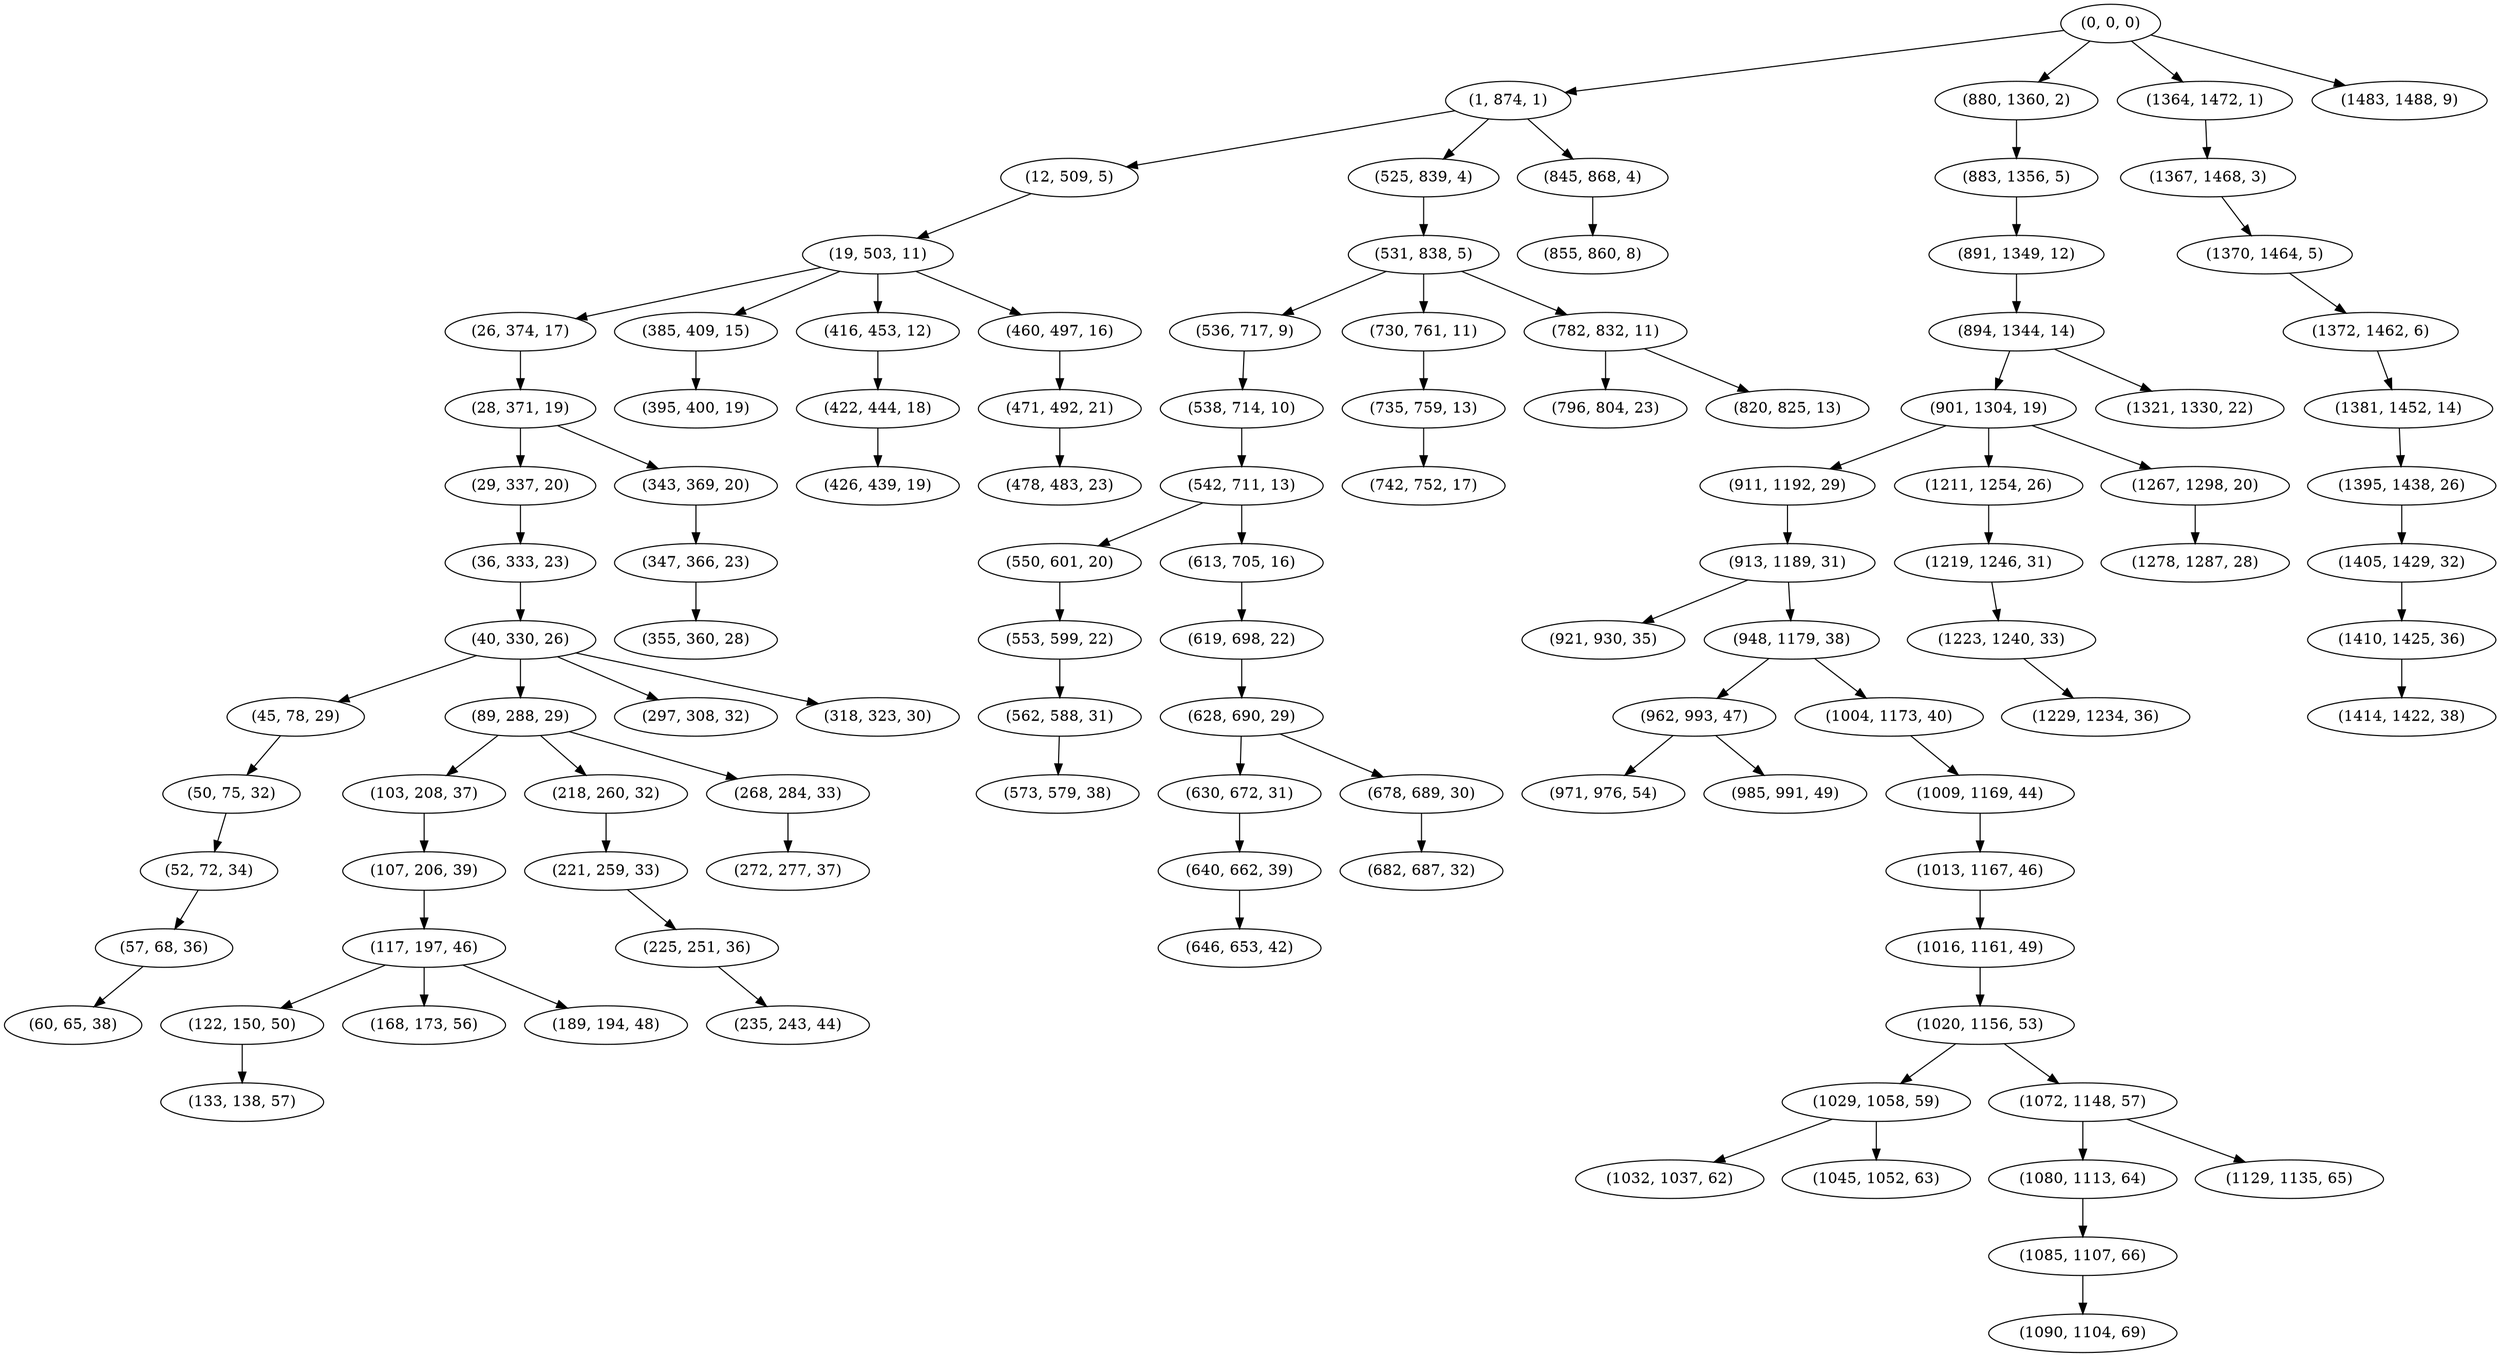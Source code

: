 digraph tree {
    "(0, 0, 0)";
    "(1, 874, 1)";
    "(12, 509, 5)";
    "(19, 503, 11)";
    "(26, 374, 17)";
    "(28, 371, 19)";
    "(29, 337, 20)";
    "(36, 333, 23)";
    "(40, 330, 26)";
    "(45, 78, 29)";
    "(50, 75, 32)";
    "(52, 72, 34)";
    "(57, 68, 36)";
    "(60, 65, 38)";
    "(89, 288, 29)";
    "(103, 208, 37)";
    "(107, 206, 39)";
    "(117, 197, 46)";
    "(122, 150, 50)";
    "(133, 138, 57)";
    "(168, 173, 56)";
    "(189, 194, 48)";
    "(218, 260, 32)";
    "(221, 259, 33)";
    "(225, 251, 36)";
    "(235, 243, 44)";
    "(268, 284, 33)";
    "(272, 277, 37)";
    "(297, 308, 32)";
    "(318, 323, 30)";
    "(343, 369, 20)";
    "(347, 366, 23)";
    "(355, 360, 28)";
    "(385, 409, 15)";
    "(395, 400, 19)";
    "(416, 453, 12)";
    "(422, 444, 18)";
    "(426, 439, 19)";
    "(460, 497, 16)";
    "(471, 492, 21)";
    "(478, 483, 23)";
    "(525, 839, 4)";
    "(531, 838, 5)";
    "(536, 717, 9)";
    "(538, 714, 10)";
    "(542, 711, 13)";
    "(550, 601, 20)";
    "(553, 599, 22)";
    "(562, 588, 31)";
    "(573, 579, 38)";
    "(613, 705, 16)";
    "(619, 698, 22)";
    "(628, 690, 29)";
    "(630, 672, 31)";
    "(640, 662, 39)";
    "(646, 653, 42)";
    "(678, 689, 30)";
    "(682, 687, 32)";
    "(730, 761, 11)";
    "(735, 759, 13)";
    "(742, 752, 17)";
    "(782, 832, 11)";
    "(796, 804, 23)";
    "(820, 825, 13)";
    "(845, 868, 4)";
    "(855, 860, 8)";
    "(880, 1360, 2)";
    "(883, 1356, 5)";
    "(891, 1349, 12)";
    "(894, 1344, 14)";
    "(901, 1304, 19)";
    "(911, 1192, 29)";
    "(913, 1189, 31)";
    "(921, 930, 35)";
    "(948, 1179, 38)";
    "(962, 993, 47)";
    "(971, 976, 54)";
    "(985, 991, 49)";
    "(1004, 1173, 40)";
    "(1009, 1169, 44)";
    "(1013, 1167, 46)";
    "(1016, 1161, 49)";
    "(1020, 1156, 53)";
    "(1029, 1058, 59)";
    "(1032, 1037, 62)";
    "(1045, 1052, 63)";
    "(1072, 1148, 57)";
    "(1080, 1113, 64)";
    "(1085, 1107, 66)";
    "(1090, 1104, 69)";
    "(1129, 1135, 65)";
    "(1211, 1254, 26)";
    "(1219, 1246, 31)";
    "(1223, 1240, 33)";
    "(1229, 1234, 36)";
    "(1267, 1298, 20)";
    "(1278, 1287, 28)";
    "(1321, 1330, 22)";
    "(1364, 1472, 1)";
    "(1367, 1468, 3)";
    "(1370, 1464, 5)";
    "(1372, 1462, 6)";
    "(1381, 1452, 14)";
    "(1395, 1438, 26)";
    "(1405, 1429, 32)";
    "(1410, 1425, 36)";
    "(1414, 1422, 38)";
    "(1483, 1488, 9)";
    "(0, 0, 0)" -> "(1, 874, 1)";
    "(0, 0, 0)" -> "(880, 1360, 2)";
    "(0, 0, 0)" -> "(1364, 1472, 1)";
    "(0, 0, 0)" -> "(1483, 1488, 9)";
    "(1, 874, 1)" -> "(12, 509, 5)";
    "(1, 874, 1)" -> "(525, 839, 4)";
    "(1, 874, 1)" -> "(845, 868, 4)";
    "(12, 509, 5)" -> "(19, 503, 11)";
    "(19, 503, 11)" -> "(26, 374, 17)";
    "(19, 503, 11)" -> "(385, 409, 15)";
    "(19, 503, 11)" -> "(416, 453, 12)";
    "(19, 503, 11)" -> "(460, 497, 16)";
    "(26, 374, 17)" -> "(28, 371, 19)";
    "(28, 371, 19)" -> "(29, 337, 20)";
    "(28, 371, 19)" -> "(343, 369, 20)";
    "(29, 337, 20)" -> "(36, 333, 23)";
    "(36, 333, 23)" -> "(40, 330, 26)";
    "(40, 330, 26)" -> "(45, 78, 29)";
    "(40, 330, 26)" -> "(89, 288, 29)";
    "(40, 330, 26)" -> "(297, 308, 32)";
    "(40, 330, 26)" -> "(318, 323, 30)";
    "(45, 78, 29)" -> "(50, 75, 32)";
    "(50, 75, 32)" -> "(52, 72, 34)";
    "(52, 72, 34)" -> "(57, 68, 36)";
    "(57, 68, 36)" -> "(60, 65, 38)";
    "(89, 288, 29)" -> "(103, 208, 37)";
    "(89, 288, 29)" -> "(218, 260, 32)";
    "(89, 288, 29)" -> "(268, 284, 33)";
    "(103, 208, 37)" -> "(107, 206, 39)";
    "(107, 206, 39)" -> "(117, 197, 46)";
    "(117, 197, 46)" -> "(122, 150, 50)";
    "(117, 197, 46)" -> "(168, 173, 56)";
    "(117, 197, 46)" -> "(189, 194, 48)";
    "(122, 150, 50)" -> "(133, 138, 57)";
    "(218, 260, 32)" -> "(221, 259, 33)";
    "(221, 259, 33)" -> "(225, 251, 36)";
    "(225, 251, 36)" -> "(235, 243, 44)";
    "(268, 284, 33)" -> "(272, 277, 37)";
    "(343, 369, 20)" -> "(347, 366, 23)";
    "(347, 366, 23)" -> "(355, 360, 28)";
    "(385, 409, 15)" -> "(395, 400, 19)";
    "(416, 453, 12)" -> "(422, 444, 18)";
    "(422, 444, 18)" -> "(426, 439, 19)";
    "(460, 497, 16)" -> "(471, 492, 21)";
    "(471, 492, 21)" -> "(478, 483, 23)";
    "(525, 839, 4)" -> "(531, 838, 5)";
    "(531, 838, 5)" -> "(536, 717, 9)";
    "(531, 838, 5)" -> "(730, 761, 11)";
    "(531, 838, 5)" -> "(782, 832, 11)";
    "(536, 717, 9)" -> "(538, 714, 10)";
    "(538, 714, 10)" -> "(542, 711, 13)";
    "(542, 711, 13)" -> "(550, 601, 20)";
    "(542, 711, 13)" -> "(613, 705, 16)";
    "(550, 601, 20)" -> "(553, 599, 22)";
    "(553, 599, 22)" -> "(562, 588, 31)";
    "(562, 588, 31)" -> "(573, 579, 38)";
    "(613, 705, 16)" -> "(619, 698, 22)";
    "(619, 698, 22)" -> "(628, 690, 29)";
    "(628, 690, 29)" -> "(630, 672, 31)";
    "(628, 690, 29)" -> "(678, 689, 30)";
    "(630, 672, 31)" -> "(640, 662, 39)";
    "(640, 662, 39)" -> "(646, 653, 42)";
    "(678, 689, 30)" -> "(682, 687, 32)";
    "(730, 761, 11)" -> "(735, 759, 13)";
    "(735, 759, 13)" -> "(742, 752, 17)";
    "(782, 832, 11)" -> "(796, 804, 23)";
    "(782, 832, 11)" -> "(820, 825, 13)";
    "(845, 868, 4)" -> "(855, 860, 8)";
    "(880, 1360, 2)" -> "(883, 1356, 5)";
    "(883, 1356, 5)" -> "(891, 1349, 12)";
    "(891, 1349, 12)" -> "(894, 1344, 14)";
    "(894, 1344, 14)" -> "(901, 1304, 19)";
    "(894, 1344, 14)" -> "(1321, 1330, 22)";
    "(901, 1304, 19)" -> "(911, 1192, 29)";
    "(901, 1304, 19)" -> "(1211, 1254, 26)";
    "(901, 1304, 19)" -> "(1267, 1298, 20)";
    "(911, 1192, 29)" -> "(913, 1189, 31)";
    "(913, 1189, 31)" -> "(921, 930, 35)";
    "(913, 1189, 31)" -> "(948, 1179, 38)";
    "(948, 1179, 38)" -> "(962, 993, 47)";
    "(948, 1179, 38)" -> "(1004, 1173, 40)";
    "(962, 993, 47)" -> "(971, 976, 54)";
    "(962, 993, 47)" -> "(985, 991, 49)";
    "(1004, 1173, 40)" -> "(1009, 1169, 44)";
    "(1009, 1169, 44)" -> "(1013, 1167, 46)";
    "(1013, 1167, 46)" -> "(1016, 1161, 49)";
    "(1016, 1161, 49)" -> "(1020, 1156, 53)";
    "(1020, 1156, 53)" -> "(1029, 1058, 59)";
    "(1020, 1156, 53)" -> "(1072, 1148, 57)";
    "(1029, 1058, 59)" -> "(1032, 1037, 62)";
    "(1029, 1058, 59)" -> "(1045, 1052, 63)";
    "(1072, 1148, 57)" -> "(1080, 1113, 64)";
    "(1072, 1148, 57)" -> "(1129, 1135, 65)";
    "(1080, 1113, 64)" -> "(1085, 1107, 66)";
    "(1085, 1107, 66)" -> "(1090, 1104, 69)";
    "(1211, 1254, 26)" -> "(1219, 1246, 31)";
    "(1219, 1246, 31)" -> "(1223, 1240, 33)";
    "(1223, 1240, 33)" -> "(1229, 1234, 36)";
    "(1267, 1298, 20)" -> "(1278, 1287, 28)";
    "(1364, 1472, 1)" -> "(1367, 1468, 3)";
    "(1367, 1468, 3)" -> "(1370, 1464, 5)";
    "(1370, 1464, 5)" -> "(1372, 1462, 6)";
    "(1372, 1462, 6)" -> "(1381, 1452, 14)";
    "(1381, 1452, 14)" -> "(1395, 1438, 26)";
    "(1395, 1438, 26)" -> "(1405, 1429, 32)";
    "(1405, 1429, 32)" -> "(1410, 1425, 36)";
    "(1410, 1425, 36)" -> "(1414, 1422, 38)";
}
